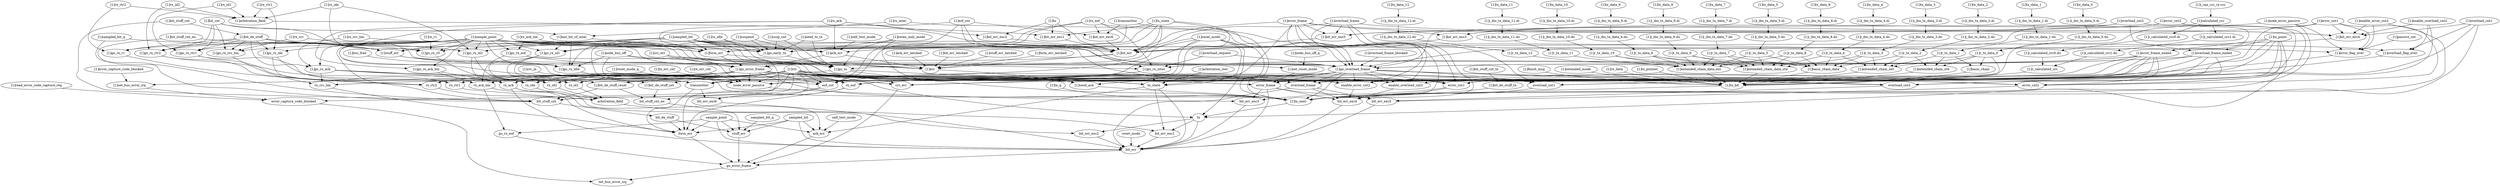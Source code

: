 strict digraph "" {
	rx_eof	 [complexity=29,
		importance=0.0197231596665,
		rank=0.000680108954018];
	form_err	 [complexity=10,
		importance=0.00862456601829,
		rank=0.000862456601829];
	rx_eof -> form_err;
	bit_err_exc6	 [complexity=25,
		importance=0.0176628186577,
		rank=0.00070651274631];
	rx_eof -> bit_err_exc6;
	"[1]i_calculated_crc1.di"	 [complexity=59,
		importance=1.21975925632,
		rank=0.0206738857004];
	"[1]i_calculated_crc1.do"	 [complexity=43,
		importance=0.152213553391,
		rank=0.00353985007887];
	"[1]i_calculated_crc1.di" -> "[1]i_calculated_crc1.do";
	"[1]go_rx_ack"	 [complexity=29,
		importance=0.021880095196,
		rank=0.000754486041243];
	rx_crc_lim	 [complexity=24,
		importance=0.0106672785094,
		rank=0.000444469937892];
	"[1]go_rx_ack" -> rx_crc_lim;
	crc_err	 [complexity=10,
		importance=0.00901514801199,
		rank=0.000901514801199];
	"[1]go_rx_ack" -> crc_err;
	"[1]bit_de_stuff_reset"	 [complexity=19,
		importance=0.0620380774587,
		rank=0.00326516197151];
	"[1]go_rx_ack" -> "[1]bit_de_stuff_reset";
	rx_ack	 [complexity=28,
		importance=0.0200462102126,
		rank=0.000715936079022];
	"[1]go_rx_ack" -> rx_ack;
	"[1]bit_err_exc4"	 [complexity=53,
		importance=0.0348923976257,
		rank=0.000658347125013];
	"[1]bit_err"	 [complexity=38,
		importance=0.0325424544655,
		rank=0.00085638038067];
	"[1]bit_err_exc4" -> "[1]bit_err";
	"[1]bit_err_exc5"	 [complexity=53,
		importance=0.0348208791735,
		rank=0.000656997720255];
	"[1]bit_err_exc5" -> "[1]bit_err";
	"[1]bit_err_exc6"	 [complexity=53,
		importance=0.0345747154923,
		rank=0.000652353122496];
	"[1]bit_err_exc6" -> "[1]bit_err";
	"[1]bit_err_exc1"	 [complexity=53,
		importance=0.0352602593035,
		rank=0.000665287911388];
	"[1]bit_err_exc1" -> "[1]bit_err";
	"[1]bit_err_exc2"	 [complexity=53,
		importance=0.0349595917197,
		rank=0.000659614938108];
	"[1]bit_err_exc2" -> "[1]bit_err";
	"[1]bit_err_exc3"	 [complexity=53,
		importance=0.0344456131822,
		rank=0.000649917229853];
	"[1]bit_err_exc3" -> "[1]bit_err";
	"[1]overload_cnt1"	 [complexity=60,
		importance=0.0371991335096,
		rank=0.000619985558493];
	"[1]overload_cnt1" -> "[1]bit_err_exc4";
	"[1]tx_next"	 [complexity=32,
		importance=0.0492892639563,
		rank=0.00154028949863];
	"[1]overload_cnt1" -> "[1]tx_next";
	"[1]overload_flag_over"	 [complexity=35,
		importance=0.0230093480393,
		rank=0.000657409943981];
	"[1]overload_cnt1" -> "[1]overload_flag_over";
	overload_cnt1	 [complexity=32,
		importance=0.020287236675,
		rank=0.000633976146094];
	"[1]overload_cnt1" -> overload_cnt1;
	"[1]overload_cnt2"	 [complexity=58,
		importance=0.0374076766393,
		rank=0.000644959942057];
	"[1]overload_cnt2" -> "[1]bit_err_exc5";
	"[1]go_overload_frame"	 [complexity=33,
		importance=0.0444404915087,
		rank=0.00134668156087];
	"[1]overload_cnt2" -> "[1]go_overload_frame";
	"[1]overload_frame_ended"	 [complexity=51,
		importance=0.0464030158548,
		rank=0.000909863055976];
	"[1]overload_cnt2" -> "[1]overload_frame_ended";
	overload_cnt2	 [complexity=30,
		importance=0.0204957798048,
		rank=0.000683192660159];
	"[1]overload_cnt2" -> overload_cnt2;
	rx_crc_lim -> form_err;
	"[1]rx_crc"	 [complexity=39,
		importance=0.511145598969,
		rank=0.0131062974095];
	"[1]go_rx_crc_lim"	 [complexity=25,
		importance=0.012565385573,
		rank=0.000502615422921];
	"[1]rx_crc" -> "[1]go_rx_crc_lim";
	"[1]tx_bit"	 [complexity=37,
		importance=0.0727134847047,
		rank=0.00196522931634];
	"[1]rx_crc" -> "[1]tx_bit";
	bit_stuff_cnt_en	 [complexity=16,
		importance=0.0106498524746,
		rank=0.000665615779662];
	stuff_err	 [complexity=10,
		importance=0.00813417374795,
		rank=0.000813417374795];
	bit_stuff_cnt_en -> stuff_err;
	"[1]i_can_crc_rx.crc"	 [complexity=59,
		importance=1.23011852996,
		rank=0.0208494666095];
	"[1]calculated_crc"	 [complexity=59,
		importance=1.22259182565,
		rank=0.0207218953501];
	"[1]i_can_crc_rx.crc" -> "[1]calculated_crc";
	"[1]go_overload_frame" -> rx_eof;
	enable_overload_cnt2	 [complexity=32,
		importance=0.0209757545259,
		rank=0.000655492328935];
	"[1]go_overload_frame" -> enable_overload_cnt2;
	eof_cnt	 [complexity=29,
		importance=0.0199576412366,
		rank=0.0006881945254];
	"[1]go_overload_frame" -> eof_cnt;
	error_cnt1	 [complexity=32,
		importance=0.0200379171079,
		rank=0.000626184909623];
	"[1]go_overload_frame" -> error_cnt1;
	"[1]go_overload_frame" -> "[1]tx_next";
	error_cnt2	 [complexity=30,
		importance=0.0201958163647,
		rank=0.000673193878823];
	"[1]go_overload_frame" -> error_cnt2;
	overload_frame	 [complexity=30,
		importance=0.0197610726803,
		rank=0.000658702422676];
	"[1]go_overload_frame" -> overload_frame;
	enable_error_cnt2	 [complexity=32,
		importance=0.0200987859247,
		rank=0.000628087060146];
	"[1]go_overload_frame" -> enable_error_cnt2;
	error_frame	 [complexity=30,
		importance=0.019868517165,
		rank=0.000662283905501];
	"[1]go_overload_frame" -> error_frame;
	"[1]go_overload_frame" -> "[1]bit_de_stuff_reset";
	"[1]go_overload_frame" -> overload_cnt2;
	"[1]go_overload_frame" -> overload_cnt1;
	"[1]tx_data_5"	 [complexity=65,
		importance=0.67562512058,
		rank=0.0103942326243];
	"[1]i_ibo_tx_data_5.di"	 [complexity=65,
		importance=0.674046656984,
		rank=0.010369948569];
	"[1]tx_data_5" -> "[1]i_ibo_tx_data_5.di";
	"[1]bit_de_stuff_set"	 [complexity=17,
		importance=0.0229585161509,
		rank=0.00135050095005];
	"[1]bit_de_stuff_set" -> bit_stuff_cnt_en;
	"[1]tx_data_7"	 [complexity=65,
		importance=0.67562512058,
		rank=0.0103942326243];
	"[1]i_ibo_tx_data_7.di"	 [complexity=65,
		importance=0.674046656984,
		rank=0.010369948569];
	"[1]tx_data_7" -> "[1]i_ibo_tx_data_7.di";
	"[1]rx_ack_lim"	 [complexity=52,
		importance=0.0275747921628,
		rank=0.000530284464669];
	"[1]form_err"	 [complexity=38,
		importance=0.0255364628529,
		rank=0.000672012180338];
	"[1]rx_ack_lim" -> "[1]form_err";
	"[1]go_rx_eof"	 [complexity=38,
		importance=0.0248179130239,
		rank=0.000653102974314];
	"[1]rx_ack_lim" -> "[1]go_rx_eof";
	"[1]tx_data_1"	 [complexity=60,
		importance=0.646539473043,
		rank=0.0107756578841];
	"[1]i_ibo_tx_data_1.di"	 [complexity=60,
		importance=0.644961009447,
		rank=0.0107493501574];
	"[1]tx_data_1" -> "[1]i_ibo_tx_data_1.di";
	"[1]tx_data_0"	 [complexity=60,
		importance=0.646539473043,
		rank=0.0107756578841];
	"[1]i_ibo_tx_data_0.di"	 [complexity=60,
		importance=0.644961009447,
		rank=0.0107493501574];
	"[1]tx_data_0" -> "[1]i_ibo_tx_data_0.di";
	tx	 [complexity=29,
		importance=0.0297748280662,
		rank=0.00102671820918];
	bit_err	 [complexity=10,
		importance=0.0156305576309,
		rank=0.00156305576309];
	tx -> bit_err;
	bit_err_exc2	 [complexity=25,
		importance=0.0180476948852,
		rank=0.000721907795406];
	tx -> bit_err_exc2;
	bit_err_exc1	 [complexity=25,
		importance=0.018348362469,
		rank=0.000733934498759];
	tx -> bit_err_exc1;
	"[1]tx_data_2"	 [complexity=65,
		importance=0.67562512058,
		rank=0.0103942326243];
	"[1]i_ibo_tx_data_2.di"	 [complexity=65,
		importance=0.674046656984,
		rank=0.010369948569];
	"[1]tx_data_2" -> "[1]i_ibo_tx_data_2.di";
	reset_mode	 [complexity=25,
		importance=0.0172090212273,
		rank=0.000688360849091];
	reset_mode -> bit_err;
	"[1]tx_data_9"	 [complexity=65,
		importance=0.67562512058,
		rank=0.0103942326243];
	"[1]i_ibo_tx_data_9.di"	 [complexity=65,
		importance=0.674046656984,
		rank=0.010369948569];
	"[1]tx_data_9" -> "[1]i_ibo_tx_data_9.di";
	"[1]tx_data_8"	 [complexity=65,
		importance=0.67562512058,
		rank=0.0103942326243];
	"[1]i_ibo_tx_data_8.di"	 [complexity=65,
		importance=0.674046656984,
		rank=0.010369948569];
	"[1]tx_data_8" -> "[1]i_ibo_tx_data_8.di";
	"[1]go_rx_crc_lim" -> rx_crc_lim;
	"[1]bit_cnt"	 [complexity=51,
		importance=0.0489465555301,
		rank=0.000959736382944];
	"[1]bit_cnt" -> "[1]go_overload_frame";
	"[1]bit_cnt" -> "[1]go_rx_crc_lim";
	"[1]go_rx_rtr2"	 [complexity=37,
		importance=0.0492061397225,
		rank=0.00132989566818];
	"[1]bit_cnt" -> "[1]go_rx_rtr2";
	"[1]go_rx_rtr1"	 [complexity=36,
		importance=0.0257925768367,
		rank=0.000716460467687];
	"[1]bit_cnt" -> "[1]go_rx_rtr1";
	"[1]last_bit_of_inter"	 [complexity=38,
		importance=0.0243048201232,
		rank=0.000639600529559];
	"[1]bit_cnt" -> "[1]last_bit_of_inter";
	go_error_frame	 [complexity=3,
		importance=0.00614625733167,
		rank=0.00204875244389];
	stuff_err -> go_error_frame;
	"[1]go_rx_idle"	 [complexity=33,
		importance=0.0225872423504,
		rank=0.000684461889405];
	transmitter	 [complexity=29,
		importance=0.0203381830009,
		rank=0.000701316655204];
	"[1]go_rx_idle" -> transmitter;
	"[1]extended_chain_std"	 [complexity=40,
		importance=0.0754408276883,
		rank=0.00188602069221];
	"[1]extended_chain_std" -> "[1]tx_bit";
	rx_id2	 [complexity=35,
		importance=0.0236197202191,
		rank=0.000674849149116];
	arbitration_field	 [complexity=29,
		importance=0.0211535566401,
		rank=0.000729432987589];
	rx_id2 -> arbitration_field;
	"[1]basic_chain_data"	 [complexity=40,
		importance=0.0782379953221,
		rank=0.00195594988305];
	"[1]basic_chain_data" -> "[1]tx_bit";
	"[1]tx_data_11"	 [complexity=65,
		importance=0.693382332175,
		rank=0.010667420495];
	"[1]i_ibo_tx_data_11.di"	 [complexity=65,
		importance=0.691803868578,
		rank=0.0106431364397];
	"[1]tx_data_11" -> "[1]i_ibo_tx_data_11.di";
	"[1]tx_data_10"	 [complexity=65,
		importance=0.693382332175,
		rank=0.010667420495];
	"[1]i_ibo_tx_data_10.di"	 [complexity=65,
		importance=0.691803868578,
		rank=0.0106431364397];
	"[1]tx_data_10" -> "[1]i_ibo_tx_data_10.di";
	"[1]tx_data_12"	 [complexity=65,
		importance=0.693382332175,
		rank=0.010667420495];
	"[1]i_ibo_tx_data_12.di"	 [complexity=65,
		importance=0.691803868578,
		rank=0.0106431364397];
	"[1]tx_data_12" -> "[1]i_ibo_tx_data_12.di";
	"[1]rx_ack"	 [complexity=56,
		importance=0.0369581070472,
		rank=0.000659966197271];
	"[1]rx_ack" -> "[1]bit_err_exc2";
	"[1]ack_err"	 [complexity=38,
		importance=0.0256578726423,
		rank=0.000675207174797];
	"[1]rx_ack" -> "[1]ack_err";
	"[1]rx_ack" -> "[1]bit_err";
	"[1]send_ack"	 [complexity=33,
		importance=0.104077464706,
		rank=0.00315386256685];
	"[1]rx_ack" -> "[1]send_ack";
	"[1]go_rx_ack_lim"	 [complexity=30,
		importance=0.0418072268627,
		rank=0.00139357422876];
	"[1]rx_ack" -> "[1]go_rx_ack_lim";
	go_rx_eof	 [complexity=10,
		importance=0.00790601618938,
		rank=0.000790601618938];
	go_rx_eof -> go_error_frame;
	"[1]rx_crc_lim"	 [complexity=52,
		importance=0.027579175344,
		rank=0.000530368756615];
	"[1]rx_crc_lim" -> "[1]go_rx_ack";
	"[1]rx_crc_lim" -> "[1]form_err";
	"[1]i_ibo_tx_data_4.di"	 [complexity=65,
		importance=0.674046656984,
		rank=0.010369948569];
	"[1]i_ibo_tx_data_4.do"	 [complexity=49,
		importance=0.0839598713031,
		rank=0.00171346676129];
	"[1]i_ibo_tx_data_4.di" -> "[1]i_ibo_tx_data_4.do";
	"[1]go_rx_rtr2" -> rx_id2;
	rx_rtr2	 [complexity=35,
		importance=0.0237330836356,
		rank=0.000678088103874];
	"[1]go_rx_rtr2" -> rx_rtr2;
	"[1]ack_err_latched"	 [complexity=48,
		importance=0.113332674305,
		rank=0.00236109738134];
	"[1]err"	 [complexity=38,
		importance=0.111292916607,
		rank=0.00292876096334];
	"[1]ack_err_latched" -> "[1]err";
	"[1]i_ibo_tx_data_6.di"	 [complexity=65,
		importance=0.674046656984,
		rank=0.010369948569];
	"[1]i_ibo_tx_data_6.do"	 [complexity=49,
		importance=0.0839598713031,
		rank=0.00171346676129];
	"[1]i_ibo_tx_data_6.di" -> "[1]i_ibo_tx_data_6.do";
	"[1]rx_err_cnt"	 [complexity=38,
		importance=0.0801375735502,
		rank=0.00210888351448];
	node_error_passive	 [complexity=29,
		importance=0.0219940492449,
		rank=0.000758415491204];
	"[1]rx_err_cnt" -> node_error_passive;
	"[1]sampled_bit"	 [complexity=53,
		importance=0.0341209180618,
		rank=0.000643790906827];
	"[1]sampled_bit" -> "[1]go_overload_frame";
	"[1]sampled_bit" -> "[1]go_rx_idle";
	"[1]stuff_err"	 [complexity=38,
		importance=0.0250460705825,
		rank=0.000659107120592];
	"[1]sampled_bit" -> "[1]stuff_err";
	"[1]sampled_bit" -> enable_overload_cnt2;
	bit_stuff_cnt	 [complexity=18,
		importance=0.0150649929068,
		rank=0.000836944050379];
	"[1]sampled_bit" -> bit_stuff_cnt;
	"[1]sampled_bit" -> "[1]form_err";
	"[1]go_early_tx"	 [complexity=39,
		importance=0.0499216381584,
		rank=0.00128004200406];
	"[1]sampled_bit" -> "[1]go_early_tx";
	"[1]sampled_bit" -> "[1]ack_err";
	"[1]go_rx_id1"	 [complexity=33,
		importance=0.0223484499832,
		rank=0.000677225757068];
	"[1]sampled_bit" -> "[1]go_rx_id1";
	"[1]go_rx_id2"	 [complexity=36,
		importance=0.0255001052138,
		rank=0.000708336255938];
	"[1]sampled_bit" -> "[1]go_rx_id2";
	"[1]sampled_bit" -> "[1]bit_err";
	"[1]sampled_bit" -> enable_error_cnt2;
	"[1]go_rx_r0"	 [complexity=38,
		importance=0.0500041575339,
		rank=0.00131589888247];
	"[1]sampled_bit" -> "[1]go_rx_r0";
	"[1]sample_point"	 [complexity=53,
		importance=0.0341209180618,
		rank=0.000643790906827];
	"[1]sample_point" -> "[1]go_rx_ack";
	"[1]sample_point" -> "[1]go_overload_frame";
	"[1]sample_point" -> "[1]go_rx_crc_lim";
	"[1]sample_point" -> "[1]go_rx_idle";
	"[1]sample_point" -> "[1]go_rx_rtr2";
	"[1]go_tx"	 [complexity=30,
		importance=0.0455321353083,
		rank=0.00151773784361];
	"[1]sample_point" -> "[1]go_tx";
	"[1]go_rx_inter"	 [complexity=32,
		importance=0.0421820279647,
		rank=0.0013181883739];
	"[1]sample_point" -> "[1]go_rx_inter";
	"[1]sample_point" -> "[1]stuff_err";
	"[1]sample_point" -> "[1]go_rx_rtr1";
	"[1]error_flag_over"	 [complexity=35,
		importance=0.022821447078,
		rank=0.000652041345086];
	"[1]sample_point" -> "[1]error_flag_over";
	"[1]sample_point" -> bit_stuff_cnt;
	"[1]sample_point" -> eof_cnt;
	"[1]go_rx_ide"	 [complexity=37,
		importance=0.0494880389428,
		rank=0.00133751456602];
	"[1]sample_point" -> "[1]go_rx_ide";
	"[1]sample_point" -> "[1]form_err";
	"[1]sample_point" -> "[1]go_early_tx";
	"[1]sample_point" -> "[1]ack_err";
	"[1]sample_point" -> "[1]go_rx_id1";
	"[1]sample_point" -> "[1]go_rx_id2";
	"[1]sample_point" -> "[1]bit_err";
	"[1]sample_point" -> "[1]overload_flag_over";
	"[1]sample_point" -> "[1]go_rx_r0";
	"[1]go_rx_r1"	 [complexity=37,
		importance=0.0493537321572,
		rank=0.0013338846529];
	"[1]sample_point" -> "[1]go_rx_r1";
	"[1]sample_point" -> "[1]go_rx_ack_lim";
	"[1]sample_point" -> "[1]go_rx_eof";
	transmitter -> form_err;
	transmitter -> bit_err_exc6;
	"[1]i_ibo_tx_data_3.do"	 [complexity=49,
		importance=0.0839598713031,
		rank=0.00171346676129];
	"[1]r_tx_data_3"	 [complexity=49,
		importance=0.0811975938728,
		rank=0.00165709375251];
	"[1]i_ibo_tx_data_3.do" -> "[1]r_tx_data_3";
	"[1]r_tx_data_4"	 [complexity=49,
		importance=0.0811975938728,
		rank=0.00165709375251];
	"[1]i_ibo_tx_data_4.do" -> "[1]r_tx_data_4";
	"[1]go_tx" -> transmitter;
	tx_state	 [complexity=29,
		importance=0.0207456122453,
		rank=0.000715365939494];
	"[1]go_tx" -> tx_state;
	"[1]go_tx" -> "[1]tx_next";
	"[1]go_rx_inter" -> rx_eof;
	"[1]go_rx_inter" -> tx_state;
	"[1]go_rx_inter" -> eof_cnt;
	"[1]stuff_err" -> "[1]err";
	"[1]go_error_frame"	 [complexity=31,
		importance=0.0230581541662,
		rank=0.000743811424717];
	"[1]stuff_err" -> "[1]go_error_frame";
	"[1]tx_q"	 [complexity=37,
		importance=0.0529102831756,
		rank=0.00143000765339];
	"[1]tx_q" -> "[1]tx_next";
	rx_id1	 [complexity=35,
		importance=0.023514480692,
		rank=0.000671842305484];
	"[1]go_rx_rtr1" -> rx_id1;
	rx_rtr1	 [complexity=35,
		importance=0.0237659398481,
		rank=0.000679026852802];
	"[1]go_rx_rtr1" -> rx_rtr1;
	"[1]r_tx_data_4" -> "[1]basic_chain_data";
	"[1]extended_chain_data_std"	 [complexity=40,
		importance=0.0784846232609,
		rank=0.00196211558152];
	"[1]r_tx_data_4" -> "[1]extended_chain_data_std";
	"[1]extended_chain_ext"	 [complexity=40,
		importance=0.0764273394435,
		rank=0.00191068348609];
	"[1]r_tx_data_4" -> "[1]extended_chain_ext";
	bit_de_stuff	 [complexity=16,
		importance=0.0101992576482,
		rank=0.000637453603014];
	bit_de_stuff -> stuff_err;
	bit_de_stuff -> form_err;
	"[1]finish_msg"	 [complexity=39,
		importance=0.365762088106,
		rank=0.00937851507964];
	"[1]finish_msg" -> "[1]tx_bit";
	"[1]error_flag_over" -> enable_error_cnt2;
	ack_err	 [complexity=10,
		importance=0.00874597580772,
		rank=0.000874597580772];
	tx_state -> ack_err;
	tx_state -> bit_err;
	tx_state -> bit_err_exc1;
	"[1]i_ibo_tx_data_0.do"	 [complexity=44,
		importance=0.0803734917961,
		rank=0.00182667026809];
	"[1]r_tx_data_0"	 [complexity=44,
		importance=0.0778085098012,
		rank=0.00176837522275];
	"[1]i_ibo_tx_data_0.do" -> "[1]r_tx_data_0";
	"[1]extended_mode"	 [complexity=38,
		importance=0.728713310644,
		rank=0.0191766660696];
	"[1]extended_mode" -> "[1]tx_bit";
	"[1]i_ibo_tx_data_0.di" -> "[1]i_ibo_tx_data_0.do";
	"[1]calculated_crc" -> "[1]i_calculated_crc1.di";
	"[1]i_calculated_crc0.di"	 [complexity=59,
		importance=1.21975925632,
		rank=0.0206738857004];
	"[1]calculated_crc" -> "[1]i_calculated_crc0.di";
	"[1]calculated_crc" -> crc_err;
	"[1]bit_err_latched"	 [complexity=48,
		importance=0.113666044254,
		rank=0.00236804258863];
	"[1]bit_err_latched" -> "[1]err";
	"[1]r_tx_data_7"	 [complexity=49,
		importance=0.0811975938728,
		rank=0.00165709375251];
	"[1]r_tx_data_7" -> "[1]basic_chain_data";
	"[1]extended_chain_data_ext"	 [complexity=40,
		importance=0.0804576467714,
		rank=0.00201144116928];
	"[1]r_tx_data_7" -> "[1]extended_chain_data_ext";
	"[1]r_tx_data_7" -> "[1]extended_chain_data_std";
	"[1]read_error_code_capture_reg"	 [complexity=4,
		importance=0.0129343884872,
		rank=0.00323359712179];
	error_capture_code_blocked	 [complexity=3,
		importance=0.0056779624454,
		rank=0.00189265414847];
	"[1]read_error_code_capture_reg" -> error_capture_code_blocked;
	rx_id1 -> arbitration_field;
	"[1]rst"	 [complexity=31,
		importance=0.0611840150915,
		rank=0.00197367790618];
	"[1]rst" -> rx_eof;
	"[1]rst" -> rx_crc_lim;
	"[1]rst" -> bit_stuff_cnt_en;
	"[1]rst" -> tx;
	"[1]rst" -> rx_id2;
	"[1]rst" -> transmitter;
	"[1]rst" -> tx_state;
	"[1]rst" -> rx_id1;
	"[1]rst" -> enable_overload_cnt2;
	"[1]rst" -> bit_stuff_cnt;
	"[1]rst" -> eof_cnt;
	"[1]rst" -> error_cnt1;
	rx_ack_lim	 [complexity=24,
		importance=0.0106628953282,
		rank=0.000444287305343];
	"[1]rst" -> rx_ack_lim;
	rx_ide	 [complexity=35,
		importance=0.0239136055666,
		rank=0.000683245873331];
	"[1]rst" -> rx_ide;
	"[1]rst" -> crc_err;
	"[1]rst" -> error_cnt2;
	"[1]rst" -> rx_rtr2;
	"[1]rst" -> overload_frame;
	"[1]rst" -> enable_error_cnt2;
	"[1]rst" -> rx_rtr1;
	"[1]rst" -> error_frame;
	"[1]rst" -> node_error_passive;
	"[1]rst" -> rx_ack;
	"[1]rst" -> overload_cnt2;
	"[1]rst" -> overload_cnt1;
	"[1]rst" -> error_capture_code_blocked;
	"[1]i_ibo_tx_data_7.do"	 [complexity=49,
		importance=0.0839598713031,
		rank=0.00171346676129];
	"[1]i_ibo_tx_data_7.di" -> "[1]i_ibo_tx_data_7.do";
	"[1]i_ibo_tx_data_7.do" -> "[1]r_tx_data_7";
	"[1]extended_chain_data_ext" -> "[1]tx_bit";
	"[1]i_ibo_tx_data_5.do"	 [complexity=49,
		importance=0.0839598713031,
		rank=0.00171346676129];
	"[1]i_ibo_tx_data_5.di" -> "[1]i_ibo_tx_data_5.do";
	"[1]i_ibo_tx_data_10.do"	 [complexity=49,
		importance=0.0861795227524,
		rank=0.00175876577046];
	"[1]r_tx_data_10"	 [complexity=49,
		importance=0.0834172453221,
		rank=0.00170239276168];
	"[1]i_ibo_tx_data_10.do" -> "[1]r_tx_data_10";
	"[1]i_ibo_tx_data_10.di" -> "[1]i_ibo_tx_data_10.do";
	"[1]r_tx_data_5"	 [complexity=49,
		importance=0.0811975938728,
		rank=0.00165709375251];
	"[1]i_ibo_tx_data_5.do" -> "[1]r_tx_data_5";
	arbitration_field -> bit_err_exc1;
	"[1]node_bus_off_q"	 [complexity=36,
		importance=0.0432954483207,
		rank=0.00120265134224];
	"[1]set_reset_mode"	 [complexity=33,
		importance=0.0416180609257,
		rank=0.00126115336138];
	"[1]node_bus_off_q" -> "[1]set_reset_mode";
	bit_err_exc4	 [complexity=25,
		importance=0.0179805007911,
		rank=0.000719220031646];
	enable_overload_cnt2 -> bit_err_exc4;
	"[1]tx_point"	 [complexity=54,
		importance=0.0479814794511,
		rank=0.000888545915761];
	"[1]tx_point" -> tx;
	"[1]tx_point" -> error_cnt1;
	"[1]tx_point" -> "[1]overload_frame_ended";
	"[1]tx_point" -> error_cnt2;
	"[1]tx_point" -> overload_cnt2;
	"[1]tx_point" -> overload_cnt1;
	"[1]error_frame_ended"	 [complexity=51,
		importance=0.0463655147363,
		rank=0.000909127739927];
	"[1]tx_point" -> "[1]error_frame_ended";
	bit_stuff_cnt -> bit_de_stuff;
	sampled_bit	 [complexity=25,
		importance=0.0172090212273,
		rank=0.000688360849091];
	sampled_bit -> stuff_err;
	sampled_bit -> form_err;
	sampled_bit -> ack_err;
	sampled_bit -> bit_err;
	eof_cnt -> form_err;
	eof_cnt -> bit_err_exc6;
	sampled_bit_q	 [complexity=16,
		importance=0.00971263734431,
		rank=0.00060703983402];
	sampled_bit_q -> stuff_err;
	"[1]tx_data_4"	 [complexity=65,
		importance=0.67562512058,
		rank=0.0103942326243];
	"[1]tx_data_4" -> "[1]i_ibo_tx_data_4.di";
	"[1]go_rx_ide" -> rx_ide;
	"[1]go_rx_ide" -> rx_rtr1;
	"[1]i_ibo_tx_data_8.do"	 [complexity=49,
		importance=0.0839598713031,
		rank=0.00171346676129];
	"[1]r_tx_data_8"	 [complexity=49,
		importance=0.0811975938728,
		rank=0.00165709375251];
	"[1]i_ibo_tx_data_8.do" -> "[1]r_tx_data_8";
	"[1]r_tx_data_6"	 [complexity=49,
		importance=0.0811975938728,
		rank=0.00165709375251];
	"[1]i_ibo_tx_data_6.do" -> "[1]r_tx_data_6";
	"[1]i_ibo_tx_data_8.di" -> "[1]i_ibo_tx_data_8.do";
	"[1]reset_mode"	 [complexity=53,
		importance=0.0341209180618,
		rank=0.000643790906827];
	"[1]reset_mode" -> tx;
	"[1]reset_mode" -> transmitter;
	"[1]reset_mode" -> tx_state;
	"[1]reset_mode" -> "[1]tx_next";
	"[1]reset_mode" -> crc_err;
	"[1]reset_mode" -> "[1]bit_err";
	"[1]reset_mode" -> node_error_passive;
	"[1]crc_in"	 [complexity=14,
		importance=0.0113671098629,
		rank=0.000811936418776];
	"[1]crc_in" -> crc_err;
	bit_err_exc3	 [complexity=25,
		importance=0.0175337163476,
		rank=0.000701348653905];
	error_cnt1 -> bit_err_exc3;
	error_cnt1 -> bit_err_exc4;
	"[1]i_calculated_crc0.do"	 [complexity=43,
		importance=0.152213553391,
		rank=0.00353985007887];
	"[1]i_calculated_crc0.di" -> "[1]i_calculated_crc0.do";
	"[1]susp_cnt"	 [complexity=49,
		importance=0.0535227895444,
		rank=0.00109230182744];
	"[1]susp_cnt" -> "[1]go_tx";
	"[1]susp_cnt" -> "[1]go_early_tx";
	"[1]r_calculated_crc"	 [complexity=43,
		importance=0.149609852066,
		rank=0.00347929888527];
	"[1]i_calculated_crc0.do" -> "[1]r_calculated_crc";
	"[1]extended_chain_data_std" -> "[1]tx_bit";
	"[1]transmitter"	 [complexity=57,
		importance=0.0372500798355,
		rank=0.000653510172552];
	"[1]transmitter" -> "[1]bit_err_exc6";
	"[1]transmitter" -> "[1]go_overload_frame";
	"[1]transmitter" -> "[1]form_err";
	"[1]i_ibo_tx_data_1.do"	 [complexity=44,
		importance=0.0803734917961,
		rank=0.00182667026809];
	"[1]r_tx_data_1"	 [complexity=44,
		importance=0.0778085098012,
		rank=0.00176837522275];
	"[1]i_ibo_tx_data_1.do" -> "[1]r_tx_data_1";
	form_err -> go_error_frame;
	"[1]tx_data_6"	 [complexity=65,
		importance=0.67562512058,
		rank=0.0103942326243];
	"[1]tx_data_6" -> "[1]i_ibo_tx_data_6.di";
	"[1]r_tx_data_12"	 [complexity=49,
		importance=0.0834172453221,
		rank=0.00170239276168];
	"[1]r_tx_data_12" -> "[1]extended_chain_data_ext";
	"[1]i_ibo_tx_data_11.do"	 [complexity=49,
		importance=0.0861795227524,
		rank=0.00175876577046];
	"[1]r_tx_data_11"	 [complexity=49,
		importance=0.0834172453221,
		rank=0.00170239276168];
	"[1]i_ibo_tx_data_11.do" -> "[1]r_tx_data_11";
	"[1]r_tx_data_10" -> "[1]extended_chain_data_ext";
	"[1]r_tx_data_10" -> "[1]extended_chain_data_std";
	"[1]r_tx_data_11" -> "[1]extended_chain_data_ext";
	"[1]last_bit_of_inter" -> "[1]go_rx_idle";
	"[1]last_bit_of_inter" -> "[1]go_early_tx";
	"[1]last_bit_of_inter" -> "[1]go_rx_id1";
	"[1]tx_data_3"	 [complexity=65,
		importance=0.67562512058,
		rank=0.0103942326243];
	"[1]i_ibo_tx_data_3.di"	 [complexity=65,
		importance=0.674046656984,
		rank=0.010369948569];
	"[1]tx_data_3" -> "[1]i_ibo_tx_data_3.di";
	"[1]i_ibo_tx_data_1.di" -> "[1]i_ibo_tx_data_1.do";
	"[1]overload_frame_ended" -> "[1]go_overload_frame";
	"[1]overload_frame_ended" -> "[1]go_rx_inter";
	"[1]overload_frame_ended" -> enable_overload_cnt2;
	"[1]overload_frame_ended" -> overload_frame;
	"[1]overload_frame_ended" -> overload_cnt2;
	"[1]overload_frame_ended" -> overload_cnt1;
	"[1]tx_next" -> tx;
	bit_err_exc3 -> bit_err;
	"[1]form_err" -> "[1]err";
	"[1]form_err" -> "[1]go_error_frame";
	"[1]error_frame"	 [complexity=58,
		importance=0.0367804139996,
		rank=0.000634145068959];
	"[1]error_frame" -> "[1]bit_err_exc4";
	"[1]error_frame" -> "[1]bit_err_exc5";
	"[1]error_frame" -> "[1]bit_err_exc3";
	"[1]error_frame" -> tx_state;
	"[1]error_frame" -> error_cnt1;
	"[1]error_frame" -> "[1]tx_next";
	"[1]error_frame" -> "[1]bit_err";
	"[1]error_frame" -> enable_error_cnt2;
	"[1]listen_only_mode"	 [complexity=49,
		importance=0.0515001017547,
		rank=0.00105102248479];
	"[1]listen_only_mode" -> "[1]go_tx";
	"[1]listen_only_mode" -> "[1]go_early_tx";
	"[1]listen_only_mode" -> "[1]send_ack";
	"[1]bit_stuff_cnt_tx"	 [complexity=39,
		importance=0.0619660714651,
		rank=0.00158887362731];
	"[1]bit_de_stuff_tx"	 [complexity=37,
		importance=0.0518767098132,
		rank=0.00140207323819];
	"[1]bit_stuff_cnt_tx" -> "[1]bit_de_stuff_tx";
	"[1]rx_data"	 [complexity=39,
		importance=0.72943104361,
		rank=0.0187033600926];
	"[1]rx_data" -> "[1]tx_bit";
	"[1]node_error_passive"	 [complexity=57,
		importance=0.0389059460795,
		rank=0.000682560457535];
	"[1]node_error_passive" -> "[1]bit_err_exc3";
	"[1]node_error_passive" -> "[1]error_flag_over";
	"[1]node_error_passive" -> "[1]tx_next";
	"[1]arbitration_lost"	 [complexity=33,
		importance=0.0445599662863,
		rank=0.00135030200867];
	"[1]arbitration_lost" -> tx_state;
	"[1]i_ibo_tx_data_11.di" -> "[1]i_ibo_tx_data_11.do";
	"[1]i_ibo_tx_data_12.do"	 [complexity=49,
		importance=0.0861795227524,
		rank=0.00175876577046];
	"[1]i_ibo_tx_data_12.di" -> "[1]i_ibo_tx_data_12.do";
	"[1]err" -> "[1]send_ack";
	bit_err_exc6 -> bit_err;
	self_test_mode	 [complexity=16,
		importance=0.0103244394041,
		rank=0.000645277462755];
	self_test_mode -> ack_err;
	set_bus_error_irq	 [complexity=0,
		importance=0.00295662033047,
		rank=0.0];
	"[1]rx_inter"	 [complexity=51,
		importance=0.0466102805256,
		rank=0.000913927069129];
	"[1]rx_inter" -> "[1]go_overload_frame";
	"[1]rx_inter" -> "[1]last_bit_of_inter";
	rx_ack_lim -> go_rx_eof;
	rx_ack_lim -> form_err;
	rx_ide -> arbitration_field;
	go_error_frame -> set_bus_error_irq;
	"[1]go_early_tx" -> "[1]go_tx";
	ack_err -> go_error_frame;
	"[1]rx_idle"	 [complexity=38,
		importance=0.0242090951953,
		rank=0.000637081452509];
	"[1]rx_idle" -> "[1]go_tx";
	"[1]rx_idle" -> "[1]go_early_tx";
	"[1]rx_idle" -> "[1]go_rx_id1";
	"[1]set_reset_mode" -> error_frame;
	"[1]reset_mode_q"	 [complexity=36,
		importance=0.0235914755254,
		rank=0.000655318764595];
	"[1]reset_mode_q" -> node_error_passive;
	"[1]ack_err" -> "[1]err";
	"[1]ack_err" -> "[1]go_error_frame";
	"[1]go_rx_id1" -> "[1]bit_de_stuff_set";
	"[1]go_rx_id1" -> transmitter;
	"[1]go_rx_id1" -> rx_id1;
	"[1]go_rx_id2" -> rx_id2;
	"[1]go_rx_id2" -> rx_ide;
	"[1]i_ibo_tx_data_9.do"	 [complexity=49,
		importance=0.0839598713031,
		rank=0.00171346676129];
	"[1]r_tx_data_9"	 [complexity=49,
		importance=0.0811975938728,
		rank=0.00165709375251];
	"[1]i_ibo_tx_data_9.do" -> "[1]r_tx_data_9";
	"[1]i_ibo_tx_data_9.di" -> "[1]i_ibo_tx_data_9.do";
	"[1]overload_frame"	 [complexity=58,
		importance=0.0366729695148,
		rank=0.000632292577842];
	"[1]overload_frame" -> "[1]bit_err_exc4";
	"[1]overload_frame" -> "[1]bit_err_exc5";
	"[1]overload_frame" -> enable_overload_cnt2;
	"[1]overload_frame" -> "[1]tx_next";
	"[1]overload_frame" -> "[1]bit_err";
	"[1]overload_frame" -> overload_cnt1;
	sample_point	 [complexity=25,
		importance=0.0172090212273,
		rank=0.000688360849091];
	sample_point -> stuff_err;
	sample_point -> go_rx_eof;
	sample_point -> form_err;
	sample_point -> ack_err;
	sample_point -> bit_err;
	"[1]need_to_tx"	 [complexity=49,
		importance=0.0562320470293,
		rank=0.00114759279652];
	"[1]need_to_tx" -> "[1]go_tx";
	"[1]need_to_tx" -> "[1]go_early_tx";
	crc_err -> go_error_frame;
	"[1]enable_error_cnt2"	 [complexity=60,
		importance=0.0370106827593,
		rank=0.000616844712654];
	"[1]enable_error_cnt2" -> "[1]bit_err_exc4";
	"[1]enable_error_cnt2" -> "[1]error_flag_over";
	"[1]enable_error_cnt2" -> error_cnt2;
	"[1]bit_de_stuff_tx" -> "[1]tx_next";
	"[1]bit_err" -> "[1]err";
	"[1]bit_err" -> "[1]go_error_frame";
	"[1]i_ibo_tx_data_2.do"	 [complexity=49,
		importance=0.0839598713031,
		rank=0.00171346676129];
	"[1]r_tx_data_2"	 [complexity=49,
		importance=0.0811975938728,
		rank=0.00165709375251];
	"[1]i_ibo_tx_data_2.do" -> "[1]r_tx_data_2";
	"[1]node_bus_off"	 [complexity=36,
		importance=0.0460781307188,
		rank=0.00127994807552];
	"[1]node_bus_off" -> "[1]go_rx_idle";
	"[1]node_bus_off" -> "[1]tx_next";
	"[1]node_bus_off" -> "[1]set_reset_mode";
	"[1]node_bus_off" -> node_error_passive;
	"[1]overload_flag_over" -> enable_overload_cnt2;
	"[1]stuff_err_latched"	 [complexity=48,
		importance=0.113238365605,
		rank=0.00235913261677];
	"[1]stuff_err_latched" -> "[1]err";
	"[1]rx_ide"	 [complexity=63,
		importance=0.0408255024012,
		rank=0.000648023847638];
	"[1]rx_ide" -> "[1]go_rx_id2";
	"[1]arbitration_field"	 [complexity=57,
		importance=0.0380654534746,
		rank=0.000667814973239];
	"[1]rx_ide" -> "[1]arbitration_field";
	"[1]rx_ide" -> "[1]go_rx_r0";
	"[1]sampled_bit_q"	 [complexity=44,
		importance=0.0266245341789,
		rank=0.00060510304952];
	"[1]sampled_bit_q" -> "[1]stuff_err";
	"[1]sampled_bit_q" -> bit_stuff_cnt;
	"[1]form_err_latched"	 [complexity=48,
		importance=0.113279230882,
		rank=0.00235998397672];
	"[1]form_err_latched" -> "[1]err";
	"[1]rx_eof"	 [complexity=57,
		importance=0.0366350565011,
		rank=0.000642720289493];
	"[1]rx_eof" -> "[1]bit_err_exc6";
	"[1]rx_eof" -> "[1]go_overload_frame";
	"[1]rx_eof" -> "[1]go_rx_inter";
	"[1]rx_eof" -> eof_cnt;
	"[1]rx_eof" -> "[1]form_err";
	"[1]bit_stuff_cnt_en"	 [complexity=44,
		importance=0.0275617493092,
		rank=0.00062640339339];
	"[1]bit_stuff_cnt_en" -> "[1]stuff_err";
	"[1]bit_stuff_cnt_en" -> bit_stuff_cnt;
	bit_err_exc5	 [complexity=25,
		importance=0.017908982339,
		rank=0.000716359293558];
	error_cnt2 -> bit_err_exc5;
	"[1]overload_request"	 [complexity=51,
		importance=0.0460189551051,
		rank=0.00090233245304];
	"[1]overload_request" -> "[1]go_overload_frame";
	"[1]overload_request" -> "[1]go_rx_inter";
	"[1]r_tx_data_8" -> "[1]basic_chain_data";
	"[1]r_tx_data_8" -> "[1]extended_chain_data_ext";
	"[1]r_tx_data_8" -> "[1]extended_chain_data_std";
	"[1]r_tx_data_9" -> "[1]basic_chain_data";
	"[1]r_tx_data_9" -> "[1]extended_chain_data_ext";
	"[1]r_tx_data_9" -> "[1]extended_chain_data_std";
	"[1]rx_id2"	 [complexity=63,
		importance=0.0405316170536,
		rank=0.000643359000851];
	"[1]rx_id2" -> "[1]go_rx_rtr2";
	"[1]rx_id2" -> "[1]arbitration_field";
	"[1]r_tx_data_5" -> "[1]basic_chain_data";
	"[1]r_tx_data_5" -> "[1]extended_chain_data_ext";
	"[1]r_tx_data_5" -> "[1]extended_chain_data_std";
	"[1]r_tx_data_6" -> "[1]basic_chain_data";
	"[1]r_tx_data_6" -> "[1]extended_chain_data_ext";
	"[1]r_tx_data_6" -> "[1]extended_chain_data_std";
	"[1]rx_id1"	 [complexity=63,
		importance=0.0404263775265,
		rank=0.000641688532167];
	"[1]rx_id1" -> "[1]go_rx_rtr1";
	"[1]rx_id1" -> "[1]arbitration_field";
	"[1]r_tx_data_0" -> "[1]extended_chain_std";
	"[1]r_tx_data_0" -> "[1]extended_chain_ext";
	"[1]basic_chain"	 [complexity=40,
		importance=0.0749475718107,
		rank=0.00187368929527];
	"[1]r_tx_data_0" -> "[1]basic_chain";
	"[1]r_tx_data_0" -> "[1]tx_bit";
	"[1]r_tx_data_1" -> "[1]extended_chain_std";
	"[1]r_tx_data_1" -> "[1]extended_chain_ext";
	"[1]r_tx_data_1" -> "[1]basic_chain";
	"[1]r_tx_data_2" -> "[1]extended_chain_std";
	"[1]r_tx_data_2" -> "[1]basic_chain_data";
	"[1]r_tx_data_2" -> "[1]extended_chain_ext";
	"[1]r_tx_data_3" -> "[1]basic_chain_data";
	"[1]r_tx_data_3" -> "[1]extended_chain_data_std";
	"[1]r_tx_data_3" -> "[1]extended_chain_ext";
	"[1]error_capture_code_blocked"	 [complexity=7,
		importance=0.0113559248908,
		rank=0.0016222749844];
	"[1]set_bus_error_irq"	 [complexity=4,
		importance=0.00863458277587,
		rank=0.00215864569397];
	"[1]error_capture_code_blocked" -> "[1]set_bus_error_irq";
	"[1]tx"	 [complexity=57,
		importance=0.0466867249008,
		rank=0.000819065349137];
	"[1]tx" -> "[1]bit_err_exc1";
	"[1]tx" -> "[1]bit_err_exc2";
	"[1]tx" -> "[1]bit_err";
	"[1]suspend"	 [complexity=49,
		importance=0.0532344448857,
		rank=0.00108641724257];
	"[1]suspend" -> transmitter;
	"[1]suspend" -> "[1]go_tx";
	"[1]suspend" -> "[1]go_early_tx";
	"[1]tx_err_cnt"	 [complexity=38,
		importance=0.0747937142193,
		rank=0.00196825563735];
	"[1]tx_err_cnt" -> node_error_passive;
	rx_rtr2 -> arbitration_field;
	overload_frame -> bit_err;
	overload_frame -> bit_err_exc4;
	overload_frame -> bit_err_exc5;
	"[1]i_ibo_tx_data_2.di" -> "[1]i_ibo_tx_data_2.do";
	"[1]extended_chain_ext" -> "[1]tx_bit";
	"[1]set_bus_error_irq" -> error_capture_code_blocked;
	enable_error_cnt2 -> bit_err_exc4;
	"[1]tx_state"	 [complexity=57,
		importance=0.0376575090799,
		rank=0.000660658054033];
	"[1]tx_state" -> "[1]bit_err_exc1";
	"[1]tx_state" -> "[1]go_tx";
	"[1]tx_state" -> "[1]tx_next";
	"[1]tx_state" -> "[1]go_early_tx";
	"[1]tx_state" -> "[1]ack_err";
	"[1]tx_state" -> "[1]bit_err";
	"[1]tx_state" -> "[1]send_ack";
	"[1]rx_rtr1"	 [complexity=63,
		importance=0.0406778366826,
		rank=0.000645679947344];
	"[1]rx_rtr1" -> "[1]go_rx_ide";
	"[1]rx_rtr1" -> "[1]arbitration_field";
	"[1]rx_rtr2"	 [complexity=63,
		importance=0.0406449804701,
		rank=0.000645158420161];
	"[1]rx_rtr2" -> "[1]arbitration_field";
	"[1]rx_rtr2" -> "[1]go_rx_r1";
	"[1]basic_chain" -> "[1]tx_bit";
	"[1]bit_de_stuff"	 [complexity=44,
		importance=0.0271111544828,
		rank=0.000616162601881];
	"[1]bit_de_stuff" -> "[1]go_rx_ack";
	"[1]bit_de_stuff" -> "[1]go_rx_crc_lim";
	"[1]bit_de_stuff" -> "[1]go_rx_rtr2";
	"[1]bit_de_stuff" -> "[1]stuff_err";
	"[1]bit_de_stuff" -> "[1]go_rx_rtr1";
	"[1]bit_de_stuff" -> "[1]go_rx_ide";
	"[1]bit_de_stuff" -> "[1]form_err";
	"[1]bit_de_stuff" -> "[1]go_rx_id2";
	"[1]bit_de_stuff" -> "[1]go_rx_r0";
	"[1]bit_de_stuff" -> "[1]go_rx_r1";
	rx_rtr1 -> arbitration_field;
	error_frame -> bit_err_exc3;
	error_frame -> bit_err;
	error_frame -> bit_err_exc4;
	error_frame -> bit_err_exc5;
	bit_err -> go_error_frame;
	"[1]rx_r1"	 [complexity=44,
		importance=0.0523766966366,
		rank=0.00119037946901];
	"[1]rx_r1" -> "[1]go_rx_r0";
	"[1]bit_stuff_cnt"	 [complexity=46,
		importance=0.0319768897414,
		rank=0.000695149776987];
	"[1]bit_stuff_cnt" -> bit_stuff_cnt;
	"[1]bit_stuff_cnt" -> "[1]bit_de_stuff";
	"[1]arbitration_field" -> "[1]bit_err_exc1";
	node_error_passive -> bit_err_exc3;
	"[1]passive_cnt"	 [complexity=43,
		importance=0.028365579175,
		rank=0.000659664631978];
	"[1]passive_cnt" -> "[1]error_flag_over";
	"[1]r_calculated_crc" -> "[1]tx_bit";
	"[1]go_rx_r0" -> rx_ide;
	"[1]go_rx_r1" -> rx_rtr2;
	"[1]bit_de_stuff_reset" -> bit_stuff_cnt_en;
	"[1]bit_de_stuff_reset" -> bit_stuff_cnt;
	"[1]send_ack" -> "[1]tx_next";
	rx_ack -> ack_err;
	rx_ack -> bit_err;
	rx_ack -> bit_err_exc2;
	"[1]i_calculated_crc1.do" -> "[1]r_calculated_crc";
	"[1]i_ibo_tx_data_3.di" -> "[1]i_ibo_tx_data_3.do";
	"[1]tx_bit" -> "[1]tx_next";
	bit_err_exc2 -> bit_err;
	"[1]go_rx_ack_lim" -> rx_ack_lim;
	"[1]go_rx_ack_lim" -> rx_ack;
	bit_err_exc1 -> bit_err;
	"[1]bus_free"	 [complexity=39,
		importance=0.0255967734765,
		rank=0.000656327525037];
	"[1]bus_free" -> "[1]go_rx_idle";
	bit_err_exc4 -> bit_err;
	bit_err_exc5 -> bit_err;
	"[1]i_ibo_tx_data_12.do" -> "[1]r_tx_data_12";
	"[1]crc_err"	 [complexity=38,
		importance=0.0259270448466,
		rank=0.000682290653857];
	"[1]crc_err" -> "[1]err";
	"[1]crc_err" -> "[1]go_error_frame";
	overload_cnt2 -> bit_err_exc5;
	overload_cnt1 -> bit_err_exc4;
	"[1]go_error_frame" -> rx_eof;
	"[1]go_error_frame" -> rx_crc_lim;
	"[1]go_error_frame" -> "[1]bit_de_stuff_set";
	"[1]go_error_frame" -> rx_id2;
	"[1]go_error_frame" -> rx_id1;
	"[1]go_error_frame" -> enable_overload_cnt2;
	"[1]go_error_frame" -> eof_cnt;
	"[1]go_error_frame" -> error_cnt1;
	"[1]go_error_frame" -> "[1]tx_next";
	"[1]go_error_frame" -> rx_ack_lim;
	"[1]go_error_frame" -> rx_ide;
	"[1]go_error_frame" -> error_cnt2;
	"[1]go_error_frame" -> rx_rtr2;
	"[1]go_error_frame" -> overload_frame;
	"[1]go_error_frame" -> "[1]set_bus_error_irq";
	"[1]go_error_frame" -> enable_error_cnt2;
	"[1]go_error_frame" -> rx_rtr1;
	"[1]go_error_frame" -> error_frame;
	"[1]go_error_frame" -> node_error_passive;
	"[1]go_error_frame" -> "[1]bit_de_stuff_reset";
	"[1]go_error_frame" -> rx_ack;
	"[1]go_error_frame" -> overload_cnt2;
	"[1]go_error_frame" -> overload_cnt1;
	"[1]overload_frame_blocked"	 [complexity=51,
		importance=0.0471071092831,
		rank=0.000923668809472];
	"[1]overload_frame_blocked" -> "[1]go_overload_frame";
	error_capture_code_blocked -> set_bus_error_irq;
	"[1]self_test_mode"	 [complexity=44,
		importance=0.0272363362386,
		rank=0.000619007641787];
	"[1]self_test_mode" -> "[1]ack_err";
	"[1]tx_pointer"	 [complexity=61,
		importance=0.587648937667,
		rank=0.00963358914208];
	"[1]tx_pointer" -> "[1]tx_bit";
	"[1]eof_cnt"	 [complexity=57,
		importance=0.0368695380712,
		rank=0.000646834001249];
	"[1]eof_cnt" -> "[1]bit_err_exc6";
	"[1]eof_cnt" -> "[1]go_overload_frame";
	"[1]eof_cnt" -> "[1]go_rx_inter";
	"[1]eof_cnt" -> eof_cnt;
	"[1]eof_cnt" -> "[1]form_err";
	"[1]error_cnt2"	 [complexity=58,
		importance=0.0371077131992,
		rank=0.000639788158608];
	"[1]error_cnt2" -> "[1]bit_err_exc5";
	"[1]error_cnt2" -> "[1]go_overload_frame";
	"[1]error_cnt2" -> error_cnt2;
	"[1]error_cnt2" -> "[1]error_frame_ended";
	"[1]enable_overload_cnt2"	 [complexity=60,
		importance=0.0378876513605,
		rank=0.000631460856008];
	"[1]enable_overload_cnt2" -> "[1]bit_err_exc4";
	"[1]enable_overload_cnt2" -> "[1]overload_flag_over";
	"[1]enable_overload_cnt2" -> overload_cnt2;
	"[1]error_cnt1"	 [complexity=60,
		importance=0.0369498139425,
		rank=0.000615830232375];
	"[1]error_cnt1" -> "[1]bit_err_exc4";
	"[1]error_cnt1" -> "[1]bit_err_exc3";
	"[1]error_cnt1" -> "[1]error_flag_over";
	"[1]error_cnt1" -> error_cnt1;
	"[1]error_cnt1" -> "[1]tx_next";
	"[1]error_frame_ended" -> "[1]go_overload_frame";
	"[1]error_frame_ended" -> "[1]go_rx_inter";
	"[1]error_frame_ended" -> error_cnt1;
	"[1]error_frame_ended" -> crc_err;
	"[1]error_frame_ended" -> error_cnt2;
	"[1]error_frame_ended" -> enable_error_cnt2;
	"[1]error_frame_ended" -> error_frame;
	"[1]error_frame_ended" -> node_error_passive;
	"[1]go_rx_eof" -> rx_eof;
	"[1]go_rx_eof" -> rx_ack_lim;
	"[1]go_rx_eof" -> "[1]go_error_frame";
}
